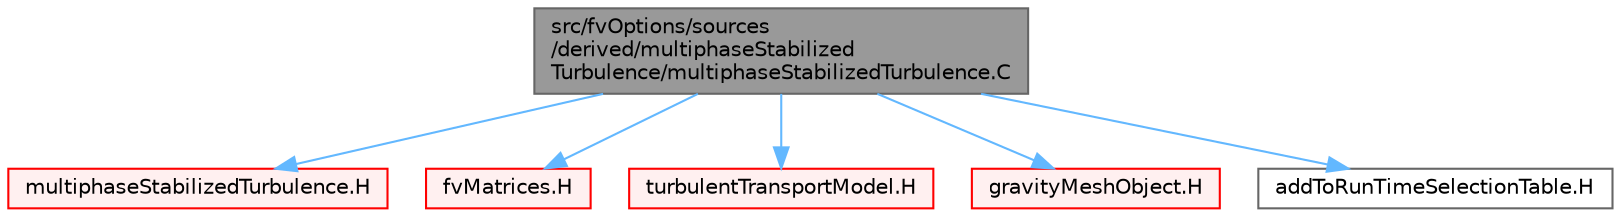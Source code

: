digraph "src/fvOptions/sources/derived/multiphaseStabilizedTurbulence/multiphaseStabilizedTurbulence.C"
{
 // LATEX_PDF_SIZE
  bgcolor="transparent";
  edge [fontname=Helvetica,fontsize=10,labelfontname=Helvetica,labelfontsize=10];
  node [fontname=Helvetica,fontsize=10,shape=box,height=0.2,width=0.4];
  Node1 [id="Node000001",label="src/fvOptions/sources\l/derived/multiphaseStabilized\lTurbulence/multiphaseStabilizedTurbulence.C",height=0.2,width=0.4,color="gray40", fillcolor="grey60", style="filled", fontcolor="black",tooltip=" "];
  Node1 -> Node2 [id="edge1_Node000001_Node000002",color="steelblue1",style="solid",tooltip=" "];
  Node2 [id="Node000002",label="multiphaseStabilizedTurbulence.H",height=0.2,width=0.4,color="red", fillcolor="#FFF0F0", style="filled",URL="$multiphaseStabilizedTurbulence_8H.html",tooltip=" "];
  Node1 -> Node226 [id="edge2_Node000001_Node000226",color="steelblue1",style="solid",tooltip=" "];
  Node226 [id="Node000226",label="fvMatrices.H",height=0.2,width=0.4,color="red", fillcolor="#FFF0F0", style="filled",URL="$fvMatrices_8H.html",tooltip="A special matrix type and solver, designed for finite volume solutions of scalar equations."];
  Node1 -> Node398 [id="edge3_Node000001_Node000398",color="steelblue1",style="solid",tooltip=" "];
  Node398 [id="Node000398",label="turbulentTransportModel.H",height=0.2,width=0.4,color="red", fillcolor="#FFF0F0", style="filled",URL="$turbulentTransportModel_8H.html",tooltip=" "];
  Node1 -> Node414 [id="edge4_Node000001_Node000414",color="steelblue1",style="solid",tooltip=" "];
  Node414 [id="Node000414",label="gravityMeshObject.H",height=0.2,width=0.4,color="red", fillcolor="#FFF0F0", style="filled",URL="$gravityMeshObject_8H.html",tooltip=" "];
  Node1 -> Node445 [id="edge5_Node000001_Node000445",color="steelblue1",style="solid",tooltip=" "];
  Node445 [id="Node000445",label="addToRunTimeSelectionTable.H",height=0.2,width=0.4,color="grey40", fillcolor="white", style="filled",URL="$addToRunTimeSelectionTable_8H.html",tooltip="Macros for easy insertion into run-time selection tables."];
}
